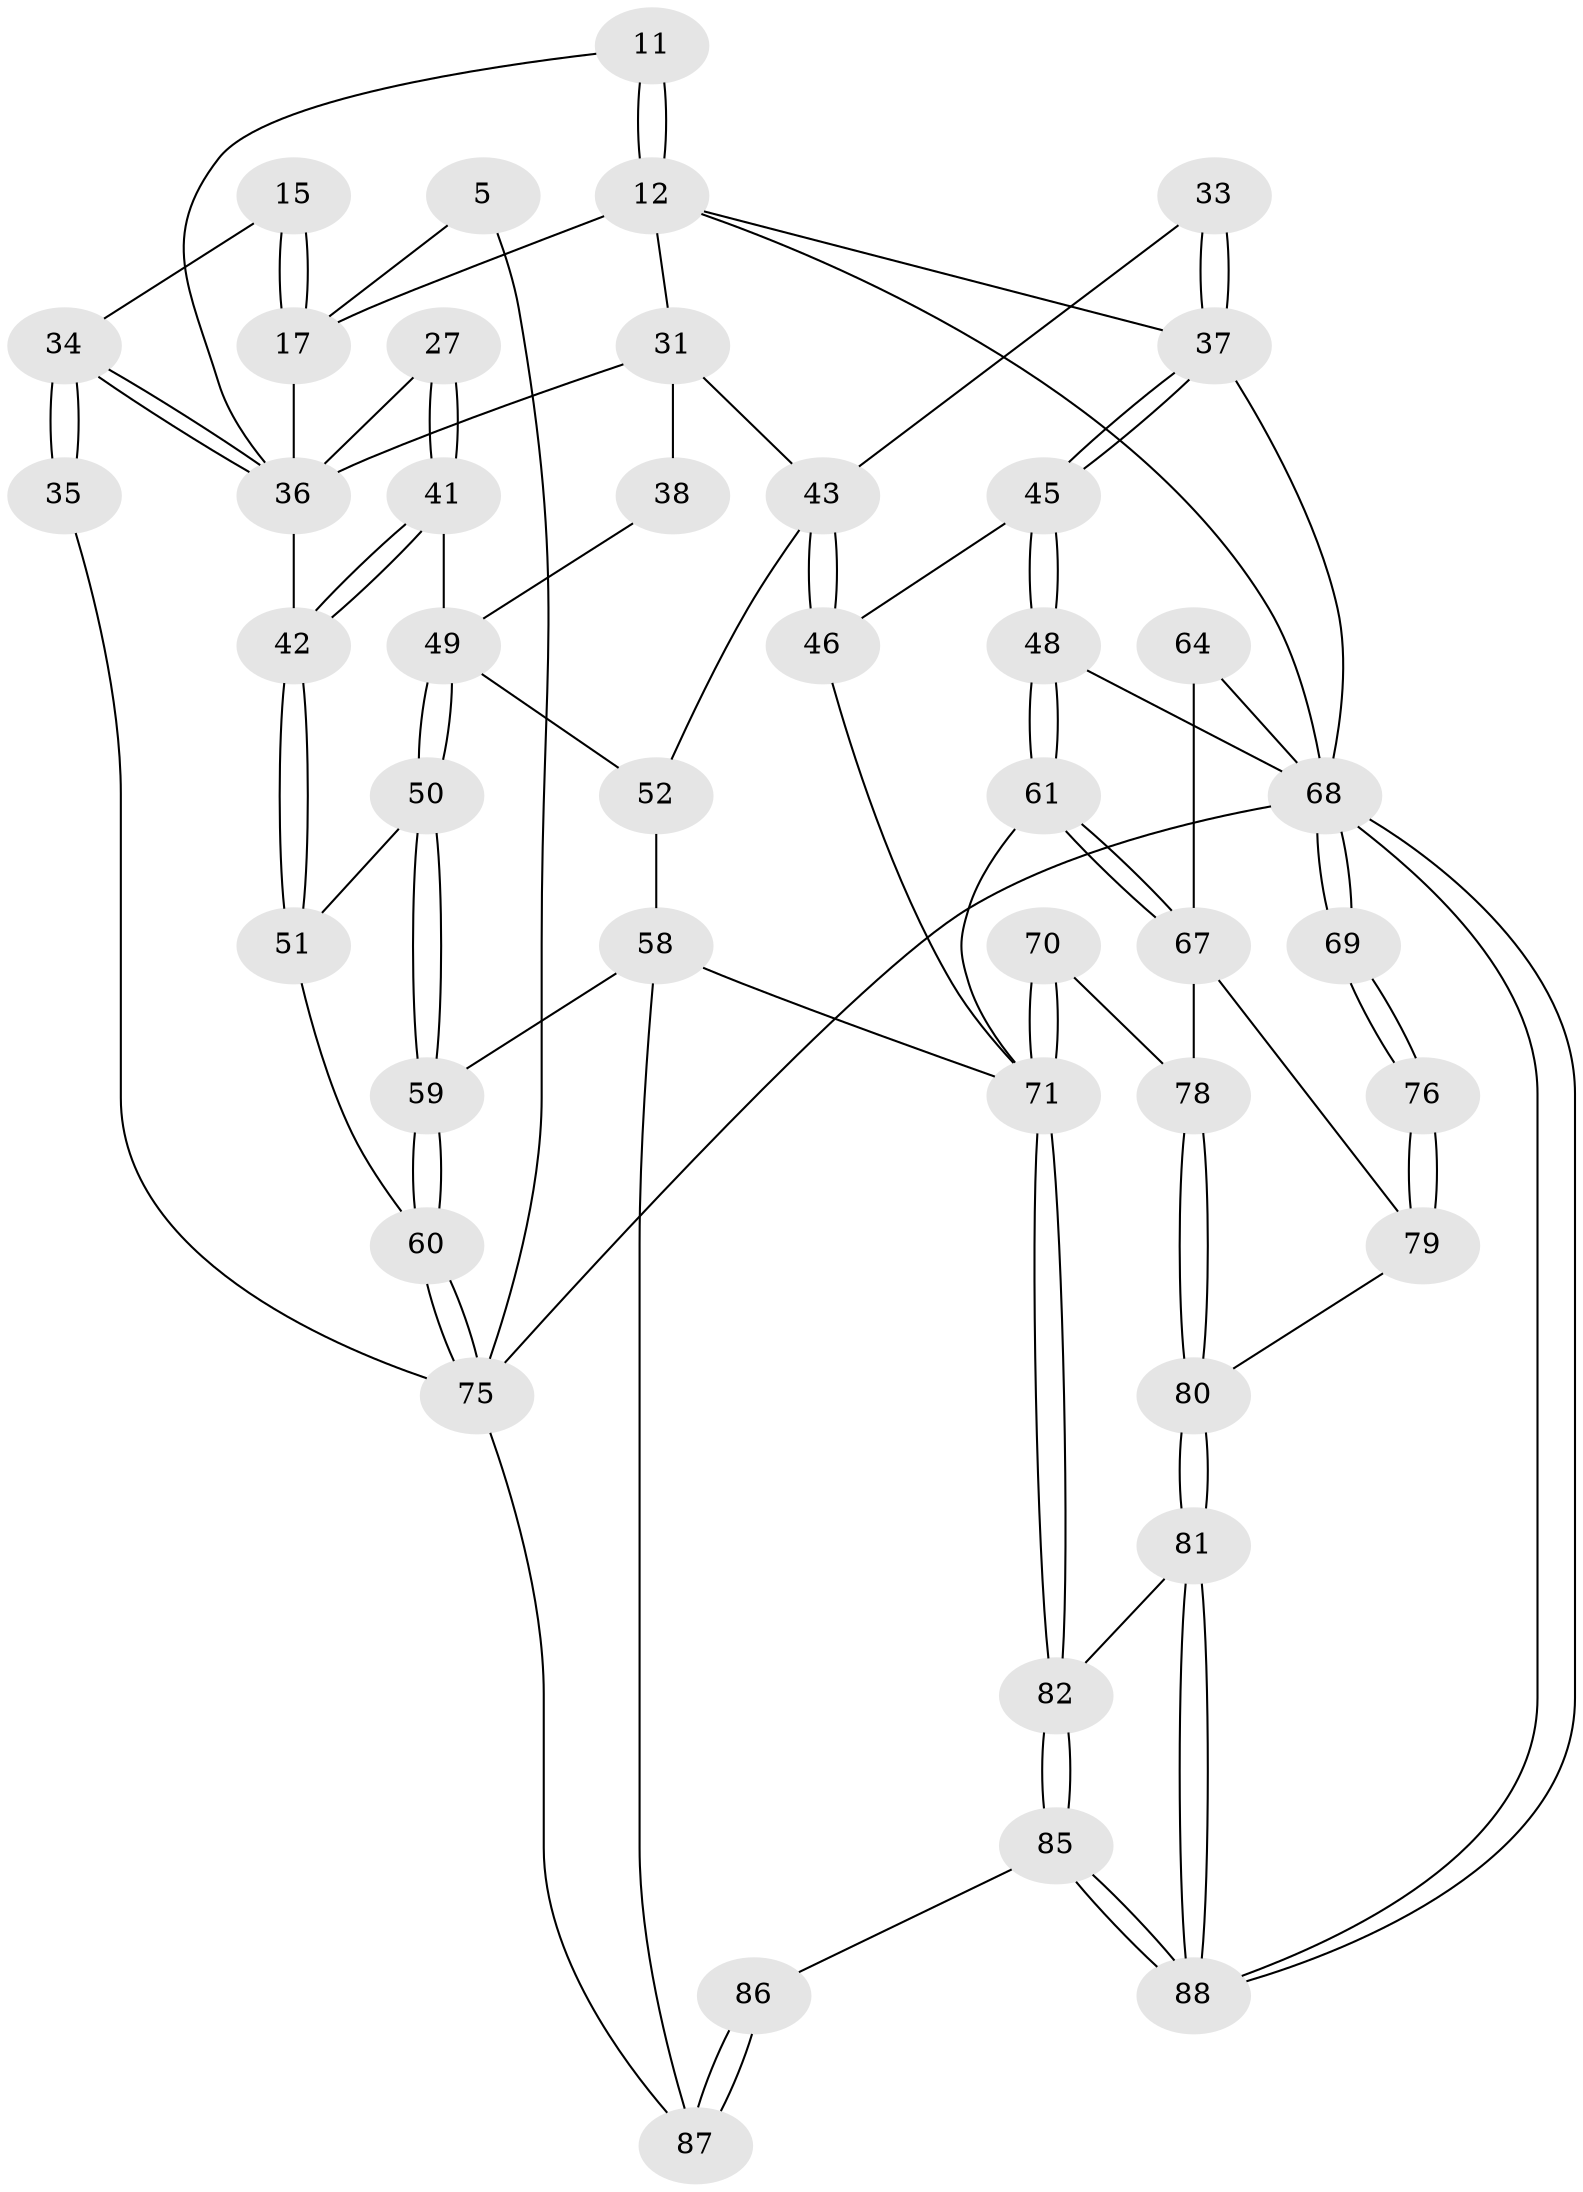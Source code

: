 // original degree distribution, {3: 0.022727272727272728, 5: 0.5909090909090909, 6: 0.18181818181818182, 4: 0.20454545454545456}
// Generated by graph-tools (version 1.1) at 2025/00/03/09/25 05:00:31]
// undirected, 44 vertices, 99 edges
graph export_dot {
graph [start="1"]
  node [color=gray90,style=filled];
  5 [pos="+0.2141731491413329+0"];
  11 [pos="+0.38020342344172486+0.14484732069192655"];
  12 [pos="+0.37627229239633286+0.132634020902841",super="+6+10"];
  15 [pos="+0.14774370671520315+0.062001645132089396"];
  17 [pos="+0.19294969796015757+0.17074958330237427",super="+16+8"];
  27 [pos="+0.24114892384512998+0.3446704712702833"];
  31 [pos="+0.5191212180345657+0.31637977770729425",super="+30"];
  33 [pos="+0.5694957546422242+0.3290754218009199"];
  34 [pos="+0+0.4007843565808545",super="+20+14"];
  35 [pos="+0+0.4076363259290468",super="+13"];
  36 [pos="+0.11179112101848815+0.44298056776847333",super="+28"];
  37 [pos="+0.6899754881985674+0.4147625146535663",super="+24"];
  38 [pos="+0.3450765865050535+0.42381399009601706"];
  41 [pos="+0.2556136149450362+0.399813053920536"];
  42 [pos="+0.1680982933853966+0.49162486859727056"];
  43 [pos="+0.507456016322709+0.44912549635872634",super="+32"];
  45 [pos="+0.7323330495030964+0.4864521079438152"];
  46 [pos="+0.6229868627510052+0.5502016824336541"];
  48 [pos="+0.8202189383520324+0.504628642552819"];
  49 [pos="+0.29517303830417696+0.5324976762389524",super="+40+39"];
  50 [pos="+0.27648189380094135+0.5528946467308177"];
  51 [pos="+0.18244145487387875+0.5320488648552077"];
  52 [pos="+0.44264664268296827+0.5464516059708054",super="+44"];
  58 [pos="+0.3970512749282601+0.7327919879792568",super="+57"];
  59 [pos="+0.32876444801882726+0.7211559634460867"];
  60 [pos="+0.17801855892888724+0.7790325357806214",super="+53"];
  61 [pos="+0.7946781688192478+0.603132748846622"];
  64 [pos="+0.9401214121514633+0.7233265188870335"];
  67 [pos="+0.7977378381144276+0.6144525182693494",super="+66"];
  68 [pos="+1+1",super="+3+63"];
  69 [pos="+1+0.9471867496689016"];
  70 [pos="+0.6710853156681025+0.7595932699868748"];
  71 [pos="+0.5418707247912873+0.7529219135295396",super="+56+55+62"];
  75 [pos="+0.15238627711194908+0.8299318639670591",super="+74"];
  76 [pos="+1+0.9231673734273591"];
  78 [pos="+0.7562469608017086+0.7970183052970782",super="+72"];
  79 [pos="+0.7918162784419904+0.9306769987802772",super="+77"];
  80 [pos="+0.7783095874991871+0.9359879324335165"];
  81 [pos="+0.7662861687647845+0.9715164514141119"];
  82 [pos="+0.5484180934635273+0.8340835378776092"];
  85 [pos="+0.48699012604021685+1"];
  86 [pos="+0.41239403832390226+1"];
  87 [pos="+0.19662164585226982+1",super="+84+83"];
  88 [pos="+0.746085555406763+1"];
  5 -- 17;
  5 -- 75;
  11 -- 12 [weight=2];
  11 -- 12;
  11 -- 36;
  12 -- 17 [weight=2];
  12 -- 68;
  12 -- 37;
  12 -- 31;
  15 -- 17 [weight=2];
  15 -- 17;
  15 -- 34;
  17 -- 36;
  27 -- 41;
  27 -- 41;
  27 -- 36 [weight=2];
  31 -- 38 [weight=2];
  31 -- 36;
  31 -- 43;
  33 -- 37 [weight=2];
  33 -- 37;
  33 -- 43;
  34 -- 35 [weight=2];
  34 -- 35;
  34 -- 36 [weight=2];
  34 -- 36;
  35 -- 75 [weight=2];
  36 -- 42;
  37 -- 45;
  37 -- 45;
  37 -- 68;
  38 -- 49;
  41 -- 42;
  41 -- 42;
  41 -- 49;
  42 -- 51;
  42 -- 51;
  43 -- 46;
  43 -- 46;
  43 -- 52;
  45 -- 46;
  45 -- 48;
  45 -- 48;
  46 -- 71;
  48 -- 61;
  48 -- 61;
  48 -- 68;
  49 -- 50;
  49 -- 50;
  49 -- 52 [weight=2];
  50 -- 51;
  50 -- 59;
  50 -- 59;
  51 -- 60;
  52 -- 58;
  58 -- 59;
  58 -- 87;
  58 -- 71;
  59 -- 60;
  59 -- 60;
  60 -- 75 [weight=2];
  60 -- 75;
  61 -- 67;
  61 -- 67;
  61 -- 71;
  64 -- 68 [weight=2];
  64 -- 67;
  67 -- 78 [weight=2];
  67 -- 79;
  68 -- 69 [weight=2];
  68 -- 69;
  68 -- 88;
  68 -- 88;
  68 -- 75 [weight=2];
  69 -- 76;
  69 -- 76;
  70 -- 71 [weight=2];
  70 -- 71;
  70 -- 78;
  71 -- 82;
  71 -- 82;
  75 -- 87 [weight=2];
  76 -- 79 [weight=2];
  76 -- 79;
  78 -- 80;
  78 -- 80;
  79 -- 80;
  80 -- 81;
  80 -- 81;
  81 -- 82;
  81 -- 88;
  81 -- 88;
  82 -- 85;
  82 -- 85;
  85 -- 86;
  85 -- 88;
  85 -- 88;
  86 -- 87 [weight=2];
  86 -- 87;
}
